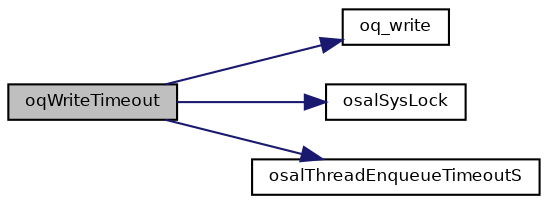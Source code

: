 digraph "oqWriteTimeout"
{
  bgcolor="transparent";
  edge [fontname="Helvetica",fontsize="8",labelfontname="Helvetica",labelfontsize="8"];
  node [fontname="Helvetica",fontsize="8",shape=record];
  rankdir="LR";
  Node30 [label="oqWriteTimeout",height=0.2,width=0.4,color="black", fillcolor="grey75", style="filled", fontcolor="black"];
  Node30 -> Node31 [color="midnightblue",fontsize="8",style="solid",fontname="Helvetica"];
  Node31 [label="oq_write",height=0.2,width=0.4,color="black",URL="$group___h_a_l___q_u_e_u_e_s.html#ga7b975fed8c553cb3592f59c2b6b0c3d8",tooltip="Non-blocking output queue write. "];
  Node30 -> Node32 [color="midnightblue",fontsize="8",style="solid",fontname="Helvetica"];
  Node32 [label="osalSysLock",height=0.2,width=0.4,color="black",URL="$group___o_s_a_l.html#ga0cb5e528b0114b4ca61c2eb65a0515fa",tooltip="Enters a critical zone from thread context. "];
  Node30 -> Node33 [color="midnightblue",fontsize="8",style="solid",fontname="Helvetica"];
  Node33 [label="osalThreadEnqueueTimeoutS",height=0.2,width=0.4,color="black",URL="$group___o_s_a_l.html#ga04971ea0e1c6201d0ea73920520d9f2b",tooltip="Enqueues the caller thread. "];
}
